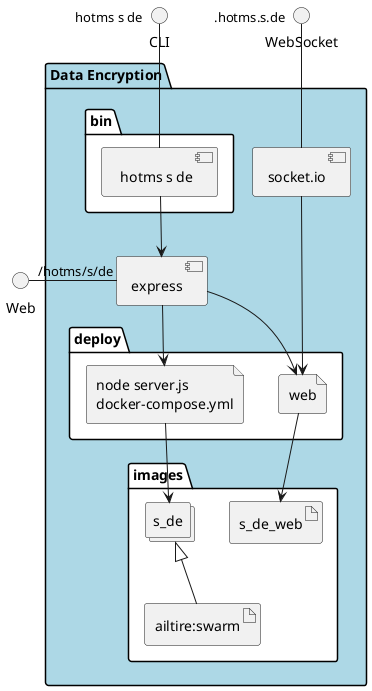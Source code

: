 @startuml
  interface CLI
  interface Web
  interface WebSocket
package "Data Encryption" #lightblue {
  component express as REST
  component socket.io as socket
  folder bin #ffffff {
    component " hotms s de" as binName
  }
  binName --> REST

  folder deploy #ffffff {
      file "node server.js\ndocker-compose.yml" as s_de_container
      REST --> s_de_container

  
    file "web" as web_container
    REST --> web_container
    socket ---> web_container
  
  }
  folder images #ffffff {
    collections "s_de" as s_deimage
    artifact "ailtire:swarm" as ailtireswarm
    s_deimage <|-- ailtireswarm
    s_de_container --> s_deimage

  
      artifact "s_de_web" as s_de_web
      web_container --> s_de_web
    
  }
}
CLI " hotms s de" -- binName
Web "/hotms/s/de" - REST
WebSocket ".hotms.s.de" -- socket

@enduml
